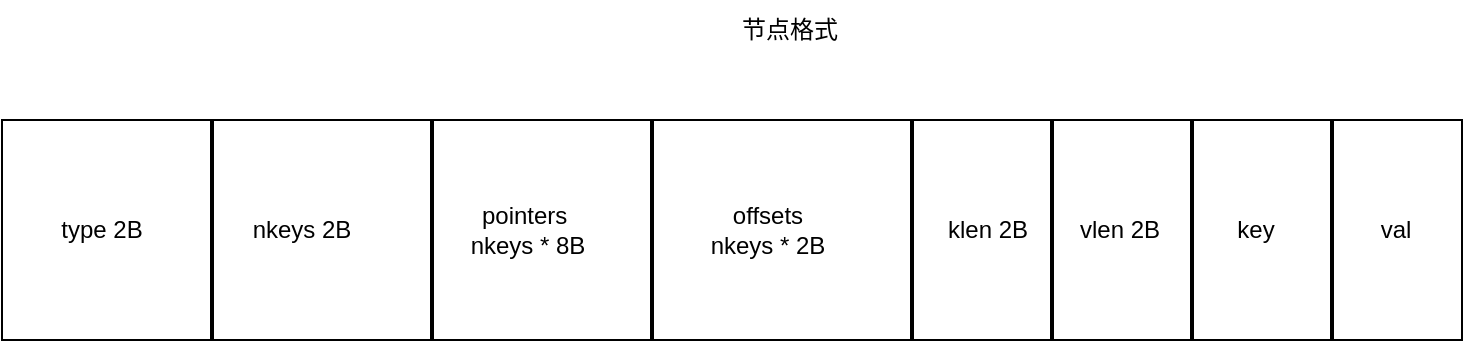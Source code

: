 <mxfile version="22.1.8" type="github">
  <diagram name="第 1 页" id="rPUfTxsaUfkT5mQgdhwO">
    <mxGraphModel dx="862" dy="634" grid="1" gridSize="10" guides="1" tooltips="1" connect="1" arrows="1" fold="1" page="1" pageScale="1" pageWidth="827" pageHeight="1169" math="0" shadow="0">
      <root>
        <mxCell id="0" />
        <mxCell id="1" parent="0" />
        <mxCell id="FaEPIdyFMJOYRjXY7pgp-1" value="节点格式" style="text;html=1;strokeColor=none;fillColor=none;align=center;verticalAlign=middle;whiteSpace=wrap;rounded=0;" vertex="1" parent="1">
          <mxGeometry x="384" y="50" width="60" height="30" as="geometry" />
        </mxCell>
        <mxCell id="FaEPIdyFMJOYRjXY7pgp-2" value="" style="rounded=0;whiteSpace=wrap;html=1;" vertex="1" parent="1">
          <mxGeometry x="20" y="110" width="730" height="110" as="geometry" />
        </mxCell>
        <mxCell id="FaEPIdyFMJOYRjXY7pgp-4" value="" style="line;strokeWidth=2;direction=south;html=1;" vertex="1" parent="1">
          <mxGeometry x="120" y="110" width="10" height="110" as="geometry" />
        </mxCell>
        <mxCell id="FaEPIdyFMJOYRjXY7pgp-5" value="" style="line;strokeWidth=2;direction=south;html=1;" vertex="1" parent="1">
          <mxGeometry x="230" y="110" width="10" height="110" as="geometry" />
        </mxCell>
        <mxCell id="FaEPIdyFMJOYRjXY7pgp-6" value="" style="line;strokeWidth=2;direction=south;html=1;" vertex="1" parent="1">
          <mxGeometry x="340" y="110" width="10" height="110" as="geometry" />
        </mxCell>
        <mxCell id="FaEPIdyFMJOYRjXY7pgp-7" value="" style="line;strokeWidth=2;direction=south;html=1;" vertex="1" parent="1">
          <mxGeometry x="470" y="110" width="10" height="110" as="geometry" />
        </mxCell>
        <mxCell id="FaEPIdyFMJOYRjXY7pgp-9" value="nkeys 2B" style="text;html=1;strokeColor=none;fillColor=none;align=center;verticalAlign=middle;whiteSpace=wrap;rounded=0;" vertex="1" parent="1">
          <mxGeometry x="140" y="150" width="60" height="30" as="geometry" />
        </mxCell>
        <mxCell id="FaEPIdyFMJOYRjXY7pgp-10" value="type 2B" style="text;html=1;strokeColor=none;fillColor=none;align=center;verticalAlign=middle;whiteSpace=wrap;rounded=0;" vertex="1" parent="1">
          <mxGeometry x="40" y="150" width="60" height="30" as="geometry" />
        </mxCell>
        <mxCell id="FaEPIdyFMJOYRjXY7pgp-11" value="pointers&amp;nbsp; nkeys * 8B" style="text;html=1;strokeColor=none;fillColor=none;align=center;verticalAlign=middle;whiteSpace=wrap;rounded=0;" vertex="1" parent="1">
          <mxGeometry x="250" y="150" width="66" height="30" as="geometry" />
        </mxCell>
        <mxCell id="FaEPIdyFMJOYRjXY7pgp-12" value="offsets nkeys * 2B" style="text;html=1;strokeColor=none;fillColor=none;align=center;verticalAlign=middle;whiteSpace=wrap;rounded=0;" vertex="1" parent="1">
          <mxGeometry x="370" y="150" width="66" height="30" as="geometry" />
        </mxCell>
        <mxCell id="FaEPIdyFMJOYRjXY7pgp-14" value="" style="line;strokeWidth=2;direction=south;html=1;" vertex="1" parent="1">
          <mxGeometry x="540" y="110" width="10" height="110" as="geometry" />
        </mxCell>
        <mxCell id="FaEPIdyFMJOYRjXY7pgp-15" value="" style="line;strokeWidth=2;direction=south;html=1;" vertex="1" parent="1">
          <mxGeometry x="610" y="110" width="10" height="110" as="geometry" />
        </mxCell>
        <mxCell id="FaEPIdyFMJOYRjXY7pgp-16" value="" style="line;strokeWidth=2;direction=south;html=1;" vertex="1" parent="1">
          <mxGeometry x="680" y="110" width="10" height="110" as="geometry" />
        </mxCell>
        <mxCell id="FaEPIdyFMJOYRjXY7pgp-17" value="klen 2B" style="text;html=1;strokeColor=none;fillColor=none;align=center;verticalAlign=middle;whiteSpace=wrap;rounded=0;" vertex="1" parent="1">
          <mxGeometry x="480" y="150" width="66" height="30" as="geometry" />
        </mxCell>
        <mxCell id="FaEPIdyFMJOYRjXY7pgp-19" value="vlen 2B" style="text;html=1;strokeColor=none;fillColor=none;align=center;verticalAlign=middle;whiteSpace=wrap;rounded=0;" vertex="1" parent="1">
          <mxGeometry x="546" y="150" width="66" height="30" as="geometry" />
        </mxCell>
        <mxCell id="FaEPIdyFMJOYRjXY7pgp-20" value="key" style="text;html=1;strokeColor=none;fillColor=none;align=center;verticalAlign=middle;whiteSpace=wrap;rounded=0;" vertex="1" parent="1">
          <mxGeometry x="614" y="150" width="66" height="30" as="geometry" />
        </mxCell>
        <mxCell id="FaEPIdyFMJOYRjXY7pgp-21" value="val" style="text;html=1;strokeColor=none;fillColor=none;align=center;verticalAlign=middle;whiteSpace=wrap;rounded=0;" vertex="1" parent="1">
          <mxGeometry x="684" y="150" width="66" height="30" as="geometry" />
        </mxCell>
      </root>
    </mxGraphModel>
  </diagram>
</mxfile>
